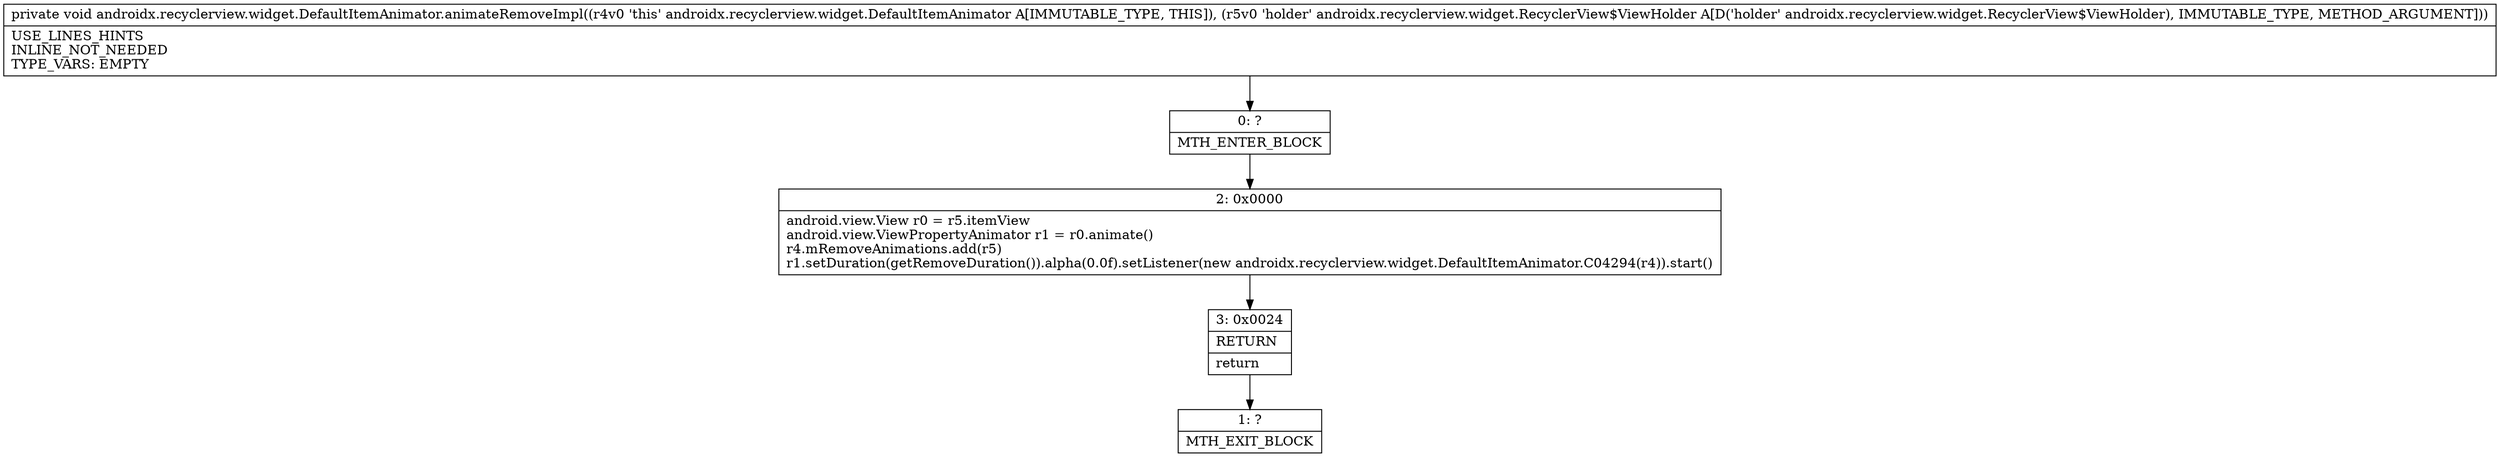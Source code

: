 digraph "CFG forandroidx.recyclerview.widget.DefaultItemAnimator.animateRemoveImpl(Landroidx\/recyclerview\/widget\/RecyclerView$ViewHolder;)V" {
Node_0 [shape=record,label="{0\:\ ?|MTH_ENTER_BLOCK\l}"];
Node_2 [shape=record,label="{2\:\ 0x0000|android.view.View r0 = r5.itemView\landroid.view.ViewPropertyAnimator r1 = r0.animate()\lr4.mRemoveAnimations.add(r5)\lr1.setDuration(getRemoveDuration()).alpha(0.0f).setListener(new androidx.recyclerview.widget.DefaultItemAnimator.C04294(r4)).start()\l}"];
Node_3 [shape=record,label="{3\:\ 0x0024|RETURN\l|return\l}"];
Node_1 [shape=record,label="{1\:\ ?|MTH_EXIT_BLOCK\l}"];
MethodNode[shape=record,label="{private void androidx.recyclerview.widget.DefaultItemAnimator.animateRemoveImpl((r4v0 'this' androidx.recyclerview.widget.DefaultItemAnimator A[IMMUTABLE_TYPE, THIS]), (r5v0 'holder' androidx.recyclerview.widget.RecyclerView$ViewHolder A[D('holder' androidx.recyclerview.widget.RecyclerView$ViewHolder), IMMUTABLE_TYPE, METHOD_ARGUMENT]))  | USE_LINES_HINTS\lINLINE_NOT_NEEDED\lTYPE_VARS: EMPTY\l}"];
MethodNode -> Node_0;Node_0 -> Node_2;
Node_2 -> Node_3;
Node_3 -> Node_1;
}

